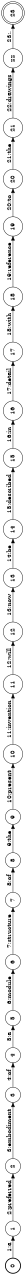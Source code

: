 digraph FST {
rankdir = LR;
size = "8.5,11";
label = "";
center = 1;
orientation = Landscape;
ranksep = "0.4";
nodesep = "0.25";
0 [label = "0", shape = circle, style = bold, fontsize = 14]
	0 -> 1 [label = "1:a", fontsize = 14];
1 [label = "1", shape = circle, style = solid, fontsize = 14]
	1 -> 2 [label = "2:preferred", fontsize = 14];
2 [label = "2", shape = circle, style = solid, fontsize = 14]
	2 -> 3 [label = "3:embodiment", fontsize = 14];
3 [label = "3", shape = circle, style = solid, fontsize = 14]
	3 -> 4 [label = "4:of", fontsize = 14];
4 [label = "4", shape = circle, style = solid, fontsize = 14]
	4 -> 5 [label = "5:a", fontsize = 14];
5 [label = "5", shape = circle, style = solid, fontsize = 14]
	5 -> 6 [label = "6:module", fontsize = 14];
6 [label = "6", shape = circle, style = solid, fontsize = 14]
	6 -> 7 [label = "7:structure", fontsize = 14];
7 [label = "7", shape = circle, style = solid, fontsize = 14]
	7 -> 8 [label = "8:of", fontsize = 14];
8 [label = "8", shape = circle, style = solid, fontsize = 14]
	8 -> 9 [label = "9:the", fontsize = 14];
9 [label = "9", shape = circle, style = solid, fontsize = 14]
	9 -> 10 [label = "10:present", fontsize = 14];
10 [label = "10", shape = circle, style = solid, fontsize = 14]
	10 -> 11 [label = "11:invention", fontsize = 14];
11 [label = "11", shape = circle, style = solid, fontsize = 14]
	11 -> 12 [label = "12:will", fontsize = 14];
12 [label = "12", shape = circle, style = solid, fontsize = 14]
	12 -> 13 [label = "13:now", fontsize = 14];
13 [label = "13", shape = circle, style = solid, fontsize = 14]
	13 -> 14 [label = "14:be", fontsize = 14];
14 [label = "14", shape = circle, style = solid, fontsize = 14]
	14 -> 15 [label = "15:described", fontsize = 14];
15 [label = "15", shape = circle, style = solid, fontsize = 14]
	15 -> 16 [label = "16:in", fontsize = 14];
16 [label = "16", shape = circle, style = solid, fontsize = 14]
	16 -> 17 [label = "17:detail", fontsize = 14];
17 [label = "17", shape = circle, style = solid, fontsize = 14]
	17 -> 18 [label = "18:with", fontsize = 14];
18 [label = "18", shape = circle, style = solid, fontsize = 14]
	18 -> 19 [label = "19:reference", fontsize = 14];
19 [label = "19", shape = circle, style = solid, fontsize = 14]
	19 -> 20 [label = "20:to", fontsize = 14];
20 [label = "20", shape = circle, style = solid, fontsize = 14]
	20 -> 21 [label = "21:the", fontsize = 14];
21 [label = "21", shape = circle, style = solid, fontsize = 14]
	21 -> 22 [label = "22:drawings", fontsize = 14];
22 [label = "22", shape = circle, style = solid, fontsize = 14]
	22 -> 23 [label = "23:.", fontsize = 14];
23 [label = "23", shape = doublecircle, style = solid, fontsize = 14]
}
